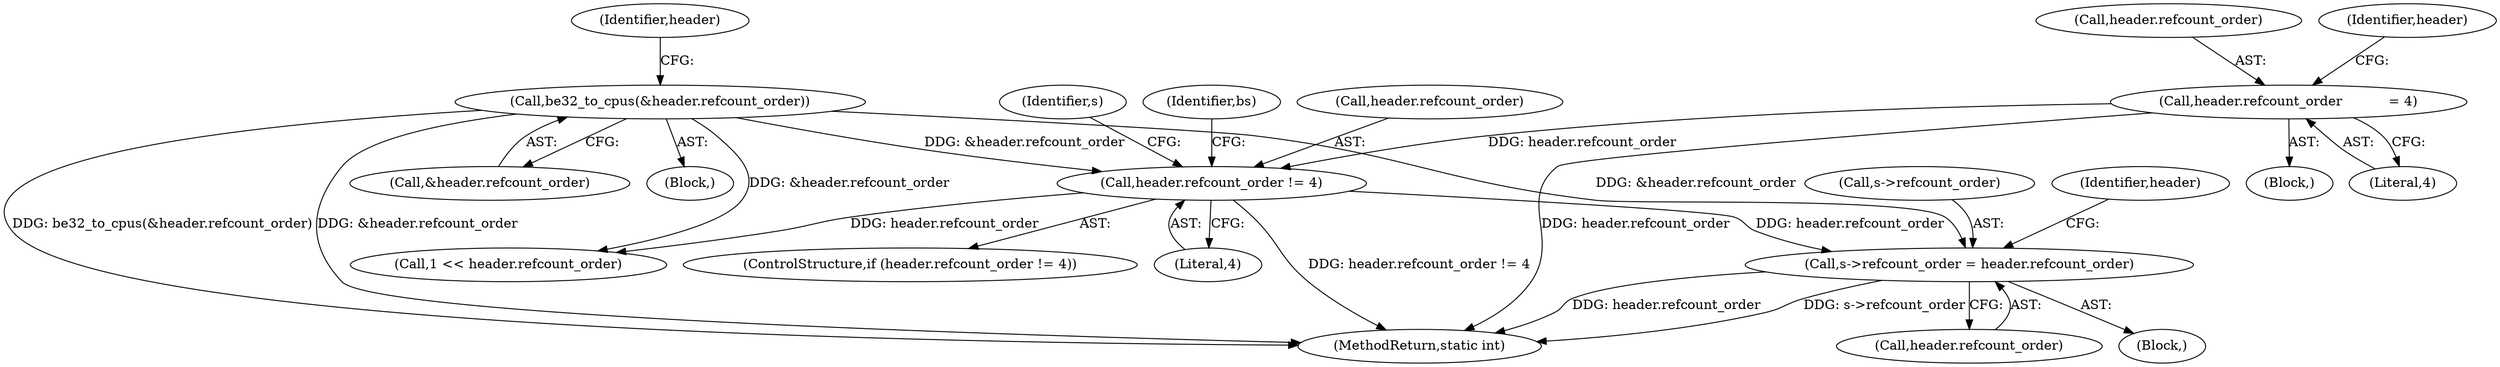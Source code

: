 digraph "0_qemu_6a83f8b5bec6f59e56cc49bd49e4c3f8f805d56f_0@pointer" {
"1000617" [label="(Call,s->refcount_order = header.refcount_order)"];
"1000597" [label="(Call,header.refcount_order != 4)"];
"1000385" [label="(Call,be32_to_cpus(&header.refcount_order))"];
"1000358" [label="(Call,header.refcount_order           = 4)"];
"1000596" [label="(ControlStructure,if (header.refcount_order != 4))"];
"1000604" [label="(Identifier,bs)"];
"1000385" [label="(Call,be32_to_cpus(&header.refcount_order))"];
"1000369" [label="(Block,)"];
"1000386" [label="(Call,&header.refcount_order)"];
"1000359" [label="(Call,header.refcount_order)"];
"1000597" [label="(Call,header.refcount_order != 4)"];
"1000598" [label="(Call,header.refcount_order)"];
"1000619" [label="(Identifier,s)"];
"1001482" [label="(MethodReturn,static int)"];
"1000125" [label="(Block,)"];
"1000358" [label="(Call,header.refcount_order           = 4)"];
"1000618" [label="(Call,s->refcount_order)"];
"1000617" [label="(Call,s->refcount_order = header.refcount_order)"];
"1000627" [label="(Identifier,header)"];
"1000607" [label="(Call,1 << header.refcount_order)"];
"1000621" [label="(Call,header.refcount_order)"];
"1000365" [label="(Identifier,header)"];
"1000393" [label="(Identifier,header)"];
"1000342" [label="(Block,)"];
"1000601" [label="(Literal,4)"];
"1000362" [label="(Literal,4)"];
"1000617" -> "1000125"  [label="AST: "];
"1000617" -> "1000621"  [label="CFG: "];
"1000618" -> "1000617"  [label="AST: "];
"1000621" -> "1000617"  [label="AST: "];
"1000627" -> "1000617"  [label="CFG: "];
"1000617" -> "1001482"  [label="DDG: s->refcount_order"];
"1000617" -> "1001482"  [label="DDG: header.refcount_order"];
"1000597" -> "1000617"  [label="DDG: header.refcount_order"];
"1000385" -> "1000617"  [label="DDG: &header.refcount_order"];
"1000597" -> "1000596"  [label="AST: "];
"1000597" -> "1000601"  [label="CFG: "];
"1000598" -> "1000597"  [label="AST: "];
"1000601" -> "1000597"  [label="AST: "];
"1000604" -> "1000597"  [label="CFG: "];
"1000619" -> "1000597"  [label="CFG: "];
"1000597" -> "1001482"  [label="DDG: header.refcount_order != 4"];
"1000385" -> "1000597"  [label="DDG: &header.refcount_order"];
"1000358" -> "1000597"  [label="DDG: header.refcount_order"];
"1000597" -> "1000607"  [label="DDG: header.refcount_order"];
"1000385" -> "1000369"  [label="AST: "];
"1000385" -> "1000386"  [label="CFG: "];
"1000386" -> "1000385"  [label="AST: "];
"1000393" -> "1000385"  [label="CFG: "];
"1000385" -> "1001482"  [label="DDG: &header.refcount_order"];
"1000385" -> "1001482"  [label="DDG: be32_to_cpus(&header.refcount_order)"];
"1000385" -> "1000607"  [label="DDG: &header.refcount_order"];
"1000358" -> "1000342"  [label="AST: "];
"1000358" -> "1000362"  [label="CFG: "];
"1000359" -> "1000358"  [label="AST: "];
"1000362" -> "1000358"  [label="AST: "];
"1000365" -> "1000358"  [label="CFG: "];
"1000358" -> "1001482"  [label="DDG: header.refcount_order"];
}
